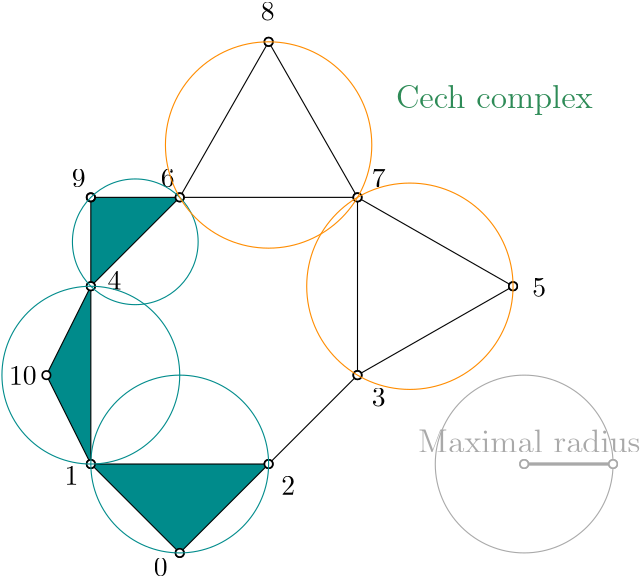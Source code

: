 <?xml version="1.0"?>
<!DOCTYPE ipe SYSTEM "ipe.dtd">
<ipe version="70107" creator="Ipe 7.1.10">
<info created="D:20150603143945" modified="D:20180223195207"/>
<ipestyle name="basic">
<symbol name="arrow/arc(spx)">
<path stroke="sym-stroke" fill="sym-stroke" pen="sym-pen">
0 0 m
-1 0.333 l
-1 -0.333 l
h
</path>
</symbol>
<symbol name="arrow/farc(spx)">
<path stroke="sym-stroke" fill="white" pen="sym-pen">
0 0 m
-1 0.333 l
-1 -0.333 l
h
</path>
</symbol>
<symbol name="mark/circle(sx)" transformations="translations">
<path fill="sym-stroke">
0.6 0 0 0.6 0 0 e
0.4 0 0 0.4 0 0 e
</path>
</symbol>
<symbol name="mark/disk(sx)" transformations="translations">
<path fill="sym-stroke">
0.6 0 0 0.6 0 0 e
</path>
</symbol>
<symbol name="mark/fdisk(sfx)" transformations="translations">
<group>
<path fill="sym-fill">
0.5 0 0 0.5 0 0 e
</path>
<path fill="sym-stroke" fillrule="eofill">
0.6 0 0 0.6 0 0 e
0.4 0 0 0.4 0 0 e
</path>
</group>
</symbol>
<symbol name="mark/box(sx)" transformations="translations">
<path fill="sym-stroke" fillrule="eofill">
-0.6 -0.6 m
0.6 -0.6 l
0.6 0.6 l
-0.6 0.6 l
h
-0.4 -0.4 m
0.4 -0.4 l
0.4 0.4 l
-0.4 0.4 l
h
</path>
</symbol>
<symbol name="mark/square(sx)" transformations="translations">
<path fill="sym-stroke">
-0.6 -0.6 m
0.6 -0.6 l
0.6 0.6 l
-0.6 0.6 l
h
</path>
</symbol>
<symbol name="mark/fsquare(sfx)" transformations="translations">
<group>
<path fill="sym-fill">
-0.5 -0.5 m
0.5 -0.5 l
0.5 0.5 l
-0.5 0.5 l
h
</path>
<path fill="sym-stroke" fillrule="eofill">
-0.6 -0.6 m
0.6 -0.6 l
0.6 0.6 l
-0.6 0.6 l
h
-0.4 -0.4 m
0.4 -0.4 l
0.4 0.4 l
-0.4 0.4 l
h
</path>
</group>
</symbol>
<symbol name="mark/cross(sx)" transformations="translations">
<group>
<path fill="sym-stroke">
-0.43 -0.57 m
0.57 0.43 l
0.43 0.57 l
-0.57 -0.43 l
h
</path>
<path fill="sym-stroke">
-0.43 0.57 m
0.57 -0.43 l
0.43 -0.57 l
-0.57 0.43 l
h
</path>
</group>
</symbol>
<symbol name="arrow/fnormal(spx)">
<path stroke="sym-stroke" fill="white" pen="sym-pen">
0 0 m
-1 0.333 l
-1 -0.333 l
h
</path>
</symbol>
<symbol name="arrow/pointed(spx)">
<path stroke="sym-stroke" fill="sym-stroke" pen="sym-pen">
0 0 m
-1 0.333 l
-0.8 0 l
-1 -0.333 l
h
</path>
</symbol>
<symbol name="arrow/fpointed(spx)">
<path stroke="sym-stroke" fill="white" pen="sym-pen">
0 0 m
-1 0.333 l
-0.8 0 l
-1 -0.333 l
h
</path>
</symbol>
<symbol name="arrow/linear(spx)">
<path stroke="sym-stroke" pen="sym-pen">
-1 0.333 m
0 0 l
-1 -0.333 l
</path>
</symbol>
<symbol name="arrow/fdouble(spx)">
<path stroke="sym-stroke" fill="white" pen="sym-pen">
0 0 m
-1 0.333 l
-1 -0.333 l
h
-1 0 m
-2 0.333 l
-2 -0.333 l
h
</path>
</symbol>
<symbol name="arrow/double(spx)">
<path stroke="sym-stroke" fill="sym-stroke" pen="sym-pen">
0 0 m
-1 0.333 l
-1 -0.333 l
h
-1 0 m
-2 0.333 l
-2 -0.333 l
h
</path>
</symbol>
<pen name="heavier" value="0.8"/>
<pen name="fat" value="1.2"/>
<pen name="ultrafat" value="2"/>
<symbolsize name="large" value="5"/>
<symbolsize name="small" value="2"/>
<symbolsize name="tiny" value="1.1"/>
<arrowsize name="large" value="10"/>
<arrowsize name="small" value="5"/>
<arrowsize name="tiny" value="3"/>
<color name="red" value="1 0 0"/>
<color name="green" value="0 1 0"/>
<color name="blue" value="0 0 1"/>
<color name="yellow" value="1 1 0"/>
<color name="orange" value="1 0.647 0"/>
<color name="gold" value="1 0.843 0"/>
<color name="purple" value="0.627 0.125 0.941"/>
<color name="gray" value="0.745"/>
<color name="brown" value="0.647 0.165 0.165"/>
<color name="navy" value="0 0 0.502"/>
<color name="pink" value="1 0.753 0.796"/>
<color name="seagreen" value="0.18 0.545 0.341"/>
<color name="turquoise" value="0.251 0.878 0.816"/>
<color name="violet" value="0.933 0.51 0.933"/>
<color name="darkblue" value="0 0 0.545"/>
<color name="darkcyan" value="0 0.545 0.545"/>
<color name="darkgray" value="0.663"/>
<color name="darkgreen" value="0 0.392 0"/>
<color name="darkmagenta" value="0.545 0 0.545"/>
<color name="darkorange" value="1 0.549 0"/>
<color name="darkred" value="0.545 0 0"/>
<color name="lightblue" value="0.678 0.847 0.902"/>
<color name="lightcyan" value="0.878 1 1"/>
<color name="lightgray" value="0.827"/>
<color name="lightgreen" value="0.565 0.933 0.565"/>
<color name="lightyellow" value="1 1 0.878"/>
<dashstyle name="dashed" value="[4] 0"/>
<dashstyle name="dotted" value="[1 3] 0"/>
<dashstyle name="dash dotted" value="[4 2 1 2] 0"/>
<dashstyle name="dash dot dotted" value="[4 2 1 2 1 2] 0"/>
<textsize name="large" value="\large"/>
<textsize name="small" value="\small"/>
<textsize name="tiny" value="\tiny"/>
<textsize name="Large" value="\Large"/>
<textsize name="LARGE" value="\LARGE"/>
<textsize name="huge" value="\huge"/>
<textsize name="Huge" value="\Huge"/>
<textsize name="footnote" value="\footnotesize"/>
<textstyle name="center" begin="\begin{center}" end="\end{center}"/>
<textstyle name="itemize" begin="\begin{itemize}" end="\end{itemize}"/>
<textstyle name="item" begin="\begin{itemize}\item{}" end="\end{itemize}"/>
<gridsize name="4 pts" value="4"/>
<gridsize name="8 pts (~3 mm)" value="8"/>
<gridsize name="16 pts (~6 mm)" value="16"/>
<gridsize name="32 pts (~12 mm)" value="32"/>
<gridsize name="10 pts (~3.5 mm)" value="10"/>
<gridsize name="20 pts (~7 mm)" value="20"/>
<gridsize name="14 pts (~5 mm)" value="14"/>
<gridsize name="28 pts (~10 mm)" value="28"/>
<gridsize name="56 pts (~20 mm)" value="56"/>
<anglesize name="90 deg" value="90"/>
<anglesize name="60 deg" value="60"/>
<anglesize name="45 deg" value="45"/>
<anglesize name="30 deg" value="30"/>
<anglesize name="22.5 deg" value="22.5"/>
<tiling name="falling" angle="-60" step="4" width="1"/>
<tiling name="rising" angle="30" step="4" width="1"/>
</ipestyle>
<page>
<layer name="alpha"/>
<view layers="alpha" active="alpha"/>
<path layer="alpha" stroke="black" fill="darkcyan">
48 640 m
80 672 l
48 672 l
h
</path>
<text matrix="1 0 0 1 -222.178 174.178" transformations="translations" pos="380 530" stroke="seagreen" type="label" width="70.886" height="8.307" depth="2.32" valign="baseline" size="large">Cech complex</text>
<text matrix="1 0 0 1 -212.333 10.6762" transformations="translations" pos="282.952 524.893" stroke="black" type="label" width="4.981" height="6.42" depth="0" valign="baseline">0</text>
<text matrix="1 0 0 1 -314.178 58.1775" transformations="translations" pos="352.708 510.349" stroke="black" type="label" width="4.981" height="6.42" depth="0" valign="baseline">1</text>
<text matrix="1 0 0 1 -194.178 -13.8225" transformations="translations" pos="310.693 578.759" stroke="black" type="label" width="4.981" height="6.42" depth="0" valign="baseline">2</text>
<text matrix="1 0 0 1 -226.178 18.1775" transformations="translations" pos="375.332 578.49" stroke="black" type="label" width="4.981" height="6.42" depth="0" valign="baseline">3</text>
<text matrix="1 0 0 1 -218.178 -21.8225" transformations="translations" pos="272.179 660.635" stroke="black" type="label" width="4.981" height="6.42" depth="0" valign="baseline">4</text>
<text matrix="1 0 0 1 -89.478 -87.9762" transformations="translations" pos="296.419 724.197" stroke="black" type="label" width="4.981" height="6.42" depth="0" valign="baseline">5</text>
<text matrix="1 0 0 1 -302.178 -13.8225" transformations="translations" pos="375.332 689.453" stroke="black" type="label" width="4.981" height="6.42" depth="0" valign="baseline">6</text>
<use name="mark/circle(sx)" pos="80 544" size="normal" stroke="black"/>
<use name="mark/circle(sx)" pos="48 576" size="normal" stroke="black"/>
<use name="mark/circle(sx)" pos="112 576" size="normal" stroke="black"/>
<use name="mark/fdisk(sfx)" pos="48 672" size="normal" stroke="black" fill="white"/>
<use name="mark/circle(sx)" pos="48 640" size="normal" stroke="black"/>
<use name="mark/circle(sx)" pos="48 672" size="normal" stroke="black"/>
<use name="mark/circle(sx)" pos="80 672" size="normal" stroke="black"/>
<use name="mark/circle(sx)" pos="144 672" size="normal" stroke="black"/>
<use name="mark/circle(sx)" pos="144 608" size="normal" stroke="black"/>
<use name="mark/circle(sx)" pos="200 640" size="normal" stroke="black"/>
<use matrix="1 0 0 1 -100 -96" name="mark/circle(sx)" pos="304 672" size="normal" stroke="darkgray"/>
<use matrix="1 0 0 1 -100 -96" name="mark/circle(sx)" pos="336 672" size="normal" stroke="darkgray"/>
<path matrix="1 0 0 1 -100 -96" stroke="darkgray">
32 0 0 32 304 672 e
</path>
<path matrix="1 0 0 1 -100 -96" stroke="darkgray" pen="fat">
304 672 m
336 672 l
</path>
<text matrix="1 0 0 1 -214.178 50.178" transformations="translations" pos="380 530" stroke="darkgray" type="label" width="80.052" height="8.302" depth="0" valign="baseline" size="large">Maximal radius</text>
<text matrix="1 0 0 1 -226.178 -13.8225" transformations="translations" pos="375.332 689.453" stroke="black" type="label" width="4.981" height="6.42" depth="0" valign="baseline">7</text>
<text matrix="1 0 0 1 -266.178 46.1775" transformations="translations" pos="375.332 689.453" stroke="black" type="label" width="4.981" height="6.42" depth="0" valign="baseline">8</text>
<text matrix="1 0 0 1 -334.178 -13.8225" transformations="translations" pos="375.332 689.453" stroke="black" type="label" width="4.981" height="6.42" depth="0" valign="baseline">9</text>
<path stroke="black">
112 576 m
144 608 l
</path>
<path stroke="black">
144 672 m
144 608 l
200 640 l
h
</path>
<path stroke="black" fill="darkcyan">
48 576 m
112 576 l
80 544 l
h
</path>
<use name="mark/fdisk(sfx)" pos="112 728" size="normal" stroke="black"/>
<path stroke="black">
80 672 m
144 672 l
112 728 l
h
</path>
<use name="mark/fdisk(sfx)" pos="112 728" size="normal" stroke="black" fill="white"/>
<use name="mark/fdisk(sfx)" pos="80 672" size="normal" stroke="black" fill="white"/>
<use name="mark/fdisk(sfx)" pos="144 672" size="normal" stroke="black" fill="white"/>
<path stroke="black" fill="darkcyan">
48 576 m
48 640 l
32 608 l
h
</path>
<use name="mark/fdisk(sfx)" pos="200 640" size="normal" stroke="black" fill="white"/>
<use name="mark/fdisk(sfx)" pos="144 608" size="normal" stroke="black" fill="white"/>
<use name="mark/fdisk(sfx)" pos="112 576" size="normal" stroke="black" fill="white"/>
<use name="mark/fdisk(sfx)" pos="80 544" size="normal" stroke="black" fill="white"/>
<use name="mark/fdisk(sfx)" pos="48 576" size="normal" stroke="black" fill="white"/>
<use name="mark/fdisk(sfx)" pos="48 640" size="normal" stroke="black" fill="white"/>
<path stroke="darkcyan">
32 0 0 32 80 576 e
</path>
<path stroke="darkcyan">
22.6274 0 0 22.6274 64 656 e
</path>
<path stroke="darkorange">
37.1429 0 0 37.1429 112 690.857 e
</path>
<path stroke="darkorange">
37.1429 0 0 37.1429 162.857 640 e
</path>
<use name="mark/fdisk(sfx)" pos="32 608" size="normal" stroke="black"/>
<text matrix="1 0 0 1 -334.178 94.1775" transformations="translations" pos="352.708 510.349" stroke="black" type="label" width="9.963" height="6.42" depth="0" valign="baseline">10</text>
<path stroke="darkcyan">
32 0 0 32 48 608 e
</path>
<use name="mark/fdisk(sfx)" pos="204 576" size="normal" stroke="darkgray" fill="white"/>
<use name="mark/fdisk(sfx)" pos="236 576" size="normal" stroke="darkgray" fill="white"/>
</page>
</ipe>
